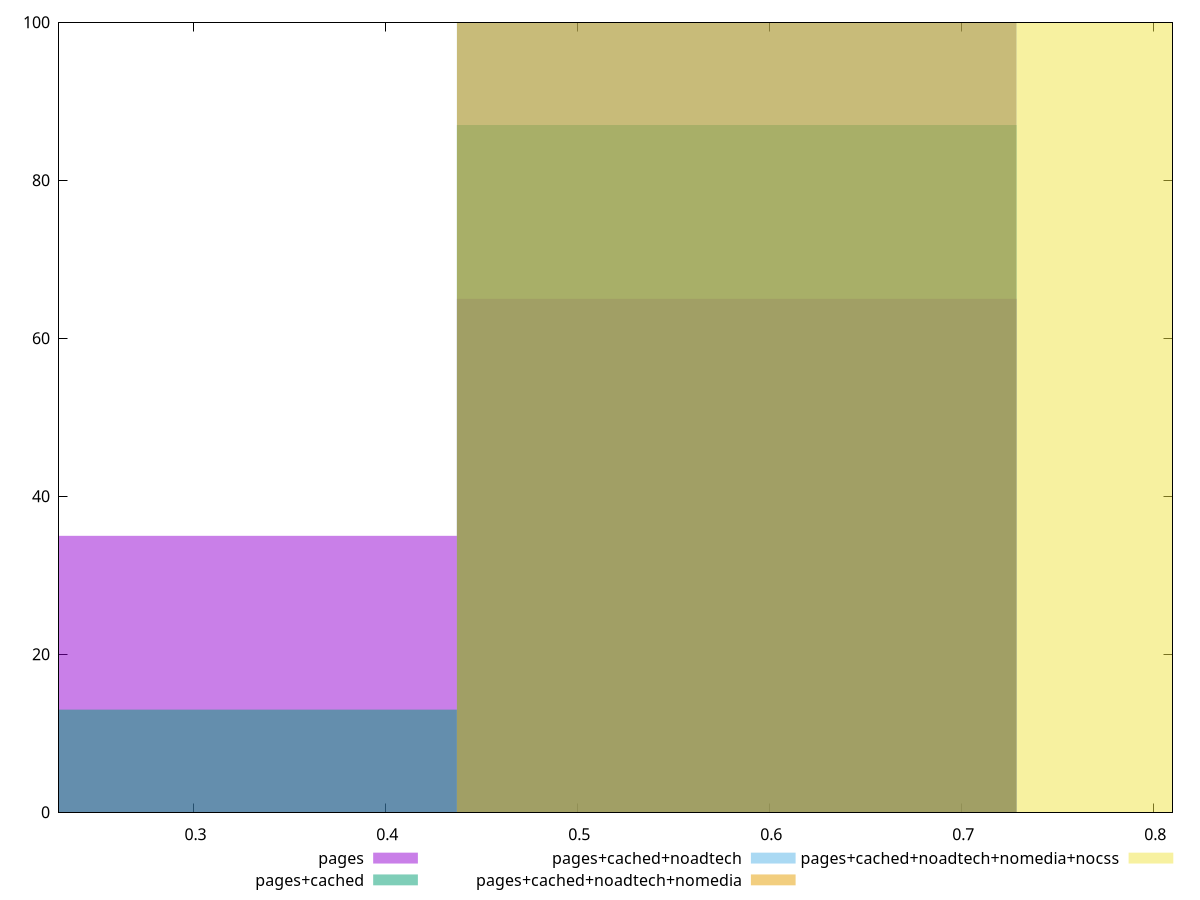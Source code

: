reset

$pages <<EOF
0.2915118987699845 35
0.583023797539969 65
EOF

$pagesCached <<EOF
0.2915118987699845 13
0.583023797539969 87
EOF

$pagesCachedNoadtech <<EOF
0.583023797539969 100
EOF

$pagesCachedNoadtechNomedia <<EOF
0.583023797539969 100
EOF

$pagesCachedNoadtechNomediaNocss <<EOF
0.8745356963099535 100
EOF

set key outside below
set boxwidth 0.2915118987699845
set xrange [0.23:0.81]
set yrange [0:100]
set trange [0:100]
set style fill transparent solid 0.5 noborder
set terminal svg size 640, 530 enhanced background rgb 'white'
set output "report_00019_2021-02-10T18-14-37.922Z//meta/score/comparison/histogram/all_raw.svg"

plot $pages title "pages" with boxes, \
     $pagesCached title "pages+cached" with boxes, \
     $pagesCachedNoadtech title "pages+cached+noadtech" with boxes, \
     $pagesCachedNoadtechNomedia title "pages+cached+noadtech+nomedia" with boxes, \
     $pagesCachedNoadtechNomediaNocss title "pages+cached+noadtech+nomedia+nocss" with boxes

reset
